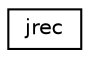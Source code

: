 digraph "Graphical Class Hierarchy"
{
 // LATEX_PDF_SIZE
  edge [fontname="Helvetica",fontsize="10",labelfontname="Helvetica",labelfontsize="10"];
  node [fontname="Helvetica",fontsize="10",shape=record];
  rankdir="LR";
  Node0 [label="jrec",height=0.2,width=0.4,color="black", fillcolor="white", style="filled",URL="$unionjrec.html",tooltip=" "];
}

